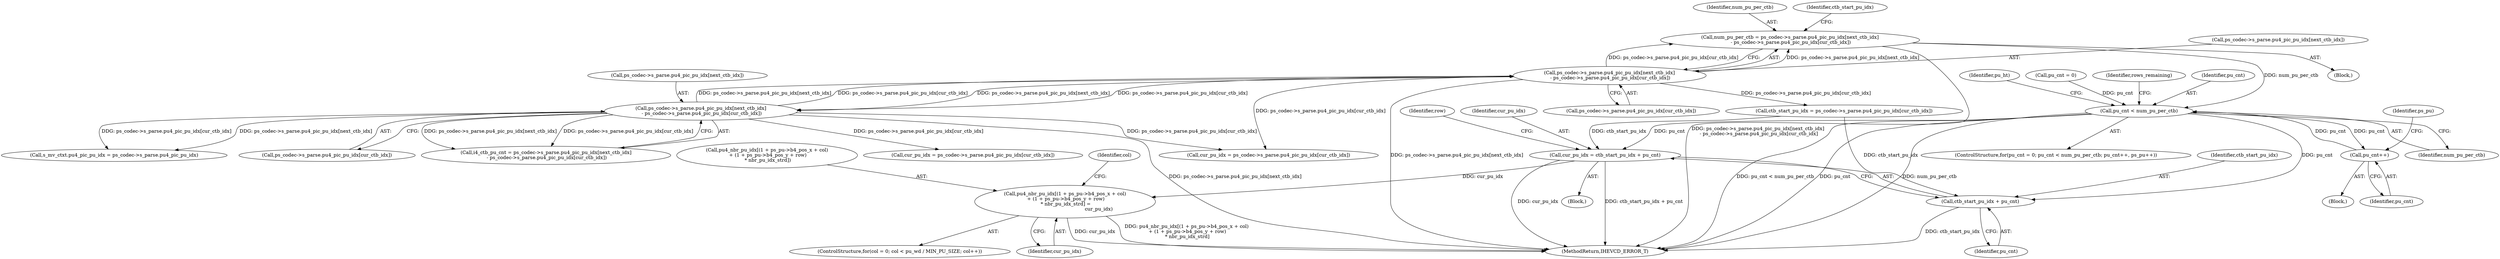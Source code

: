 digraph "0_Android_bcfc7124f6ef9f1ec128fb2e90de774a5b33d199_0@integer" {
"1003467" [label="(Call,num_pu_per_ctb = ps_codec->s_parse.pu4_pic_pu_idx[next_ctb_idx]\n - ps_codec->s_parse.pu4_pic_pu_idx[cur_ctb_idx])"];
"1003469" [label="(Call,ps_codec->s_parse.pu4_pic_pu_idx[next_ctb_idx]\n - ps_codec->s_parse.pu4_pic_pu_idx[cur_ctb_idx])"];
"1003157" [label="(Call,ps_codec->s_parse.pu4_pic_pu_idx[next_ctb_idx]\n - ps_codec->s_parse.pu4_pic_pu_idx[cur_ctb_idx])"];
"1003507" [label="(Call,pu_cnt < num_pu_per_ctb)"];
"1003511" [label="(Call,pu_cnt++)"];
"1003537" [label="(Call,cur_pu_idx = ctb_start_pu_idx + pu_cnt)"];
"1003564" [label="(Call,pu4_nbr_pu_idx[(1 + ps_pu->b4_pos_x + col)\n + (1 + ps_pu->b4_pos_y + row)\n * nbr_pu_idx_strd] =\n                                            cur_pu_idx)"];
"1003539" [label="(Call,ctb_start_pu_idx + pu_cnt)"];
"1005079" [label="(MethodReturn,IHEVCD_ERROR_T)"];
"1003467" [label="(Call,num_pu_per_ctb = ps_codec->s_parse.pu4_pic_pu_idx[next_ctb_idx]\n - ps_codec->s_parse.pu4_pic_pu_idx[cur_ctb_idx])"];
"1003468" [label="(Identifier,num_pu_per_ctb)"];
"1003469" [label="(Call,ps_codec->s_parse.pu4_pic_pu_idx[next_ctb_idx]\n - ps_codec->s_parse.pu4_pic_pu_idx[cur_ctb_idx])"];
"1003512" [label="(Identifier,pu_cnt)"];
"1003507" [label="(Call,pu_cnt < num_pu_per_ctb)"];
"1003470" [label="(Call,ps_codec->s_parse.pu4_pic_pu_idx[next_ctb_idx])"];
"1003274" [label="(Call,s_mv_ctxt.pu4_pic_pu_idx = ps_codec->s_parse.pu4_pic_pu_idx)"];
"1003544" [label="(Identifier,row)"];
"1003509" [label="(Identifier,num_pu_per_ctb)"];
"1003565" [label="(Call,pu4_nbr_pu_idx[(1 + ps_pu->b4_pos_x + col)\n + (1 + ps_pu->b4_pos_y + row)\n * nbr_pu_idx_strd])"];
"1003515" [label="(Block,)"];
"1003538" [label="(Identifier,cur_pu_idx)"];
"1003540" [label="(Identifier,ctb_start_pu_idx)"];
"1003510" [label="(Block,)"];
"1003519" [label="(Identifier,pu_ht)"];
"1003541" [label="(Identifier,pu_cnt)"];
"1003584" [label="(Identifier,cur_pu_idx)"];
"1003165" [label="(Call,ps_codec->s_parse.pu4_pic_pu_idx[cur_ctb_idx])"];
"1003504" [label="(Call,pu_cnt = 0)"];
"1003155" [label="(Call,i4_ctb_pu_cnt = ps_codec->s_parse.pu4_pic_pu_idx[next_ctb_idx]\n - ps_codec->s_parse.pu4_pic_pu_idx[cur_ctb_idx])"];
"1003743" [label="(Call,cur_pu_idx = ps_codec->s_parse.pu4_pic_pu_idx[cur_ctb_idx])"];
"1003588" [label="(Identifier,rows_remaining)"];
"1003485" [label="(Identifier,ctb_start_pu_idx)"];
"1003553" [label="(ControlStructure,for(col = 0; col < pu_wd / MIN_PU_SIZE; col++))"];
"1003539" [label="(Call,ctb_start_pu_idx + pu_cnt)"];
"1003157" [label="(Call,ps_codec->s_parse.pu4_pic_pu_idx[next_ctb_idx]\n - ps_codec->s_parse.pu4_pic_pu_idx[cur_ctb_idx])"];
"1003484" [label="(Call,ctb_start_pu_idx = ps_codec->s_parse.pu4_pic_pu_idx[cur_ctb_idx])"];
"1003514" [label="(Identifier,ps_pu)"];
"1003172" [label="(Call,cur_pu_idx = ps_codec->s_parse.pu4_pic_pu_idx[cur_ctb_idx])"];
"1003329" [label="(Block,)"];
"1003511" [label="(Call,pu_cnt++)"];
"1003537" [label="(Call,cur_pu_idx = ctb_start_pu_idx + pu_cnt)"];
"1003508" [label="(Identifier,pu_cnt)"];
"1003477" [label="(Call,ps_codec->s_parse.pu4_pic_pu_idx[cur_ctb_idx])"];
"1003503" [label="(ControlStructure,for(pu_cnt = 0; pu_cnt < num_pu_per_ctb; pu_cnt++, ps_pu++))"];
"1003563" [label="(Identifier,col)"];
"1003564" [label="(Call,pu4_nbr_pu_idx[(1 + ps_pu->b4_pos_x + col)\n + (1 + ps_pu->b4_pos_y + row)\n * nbr_pu_idx_strd] =\n                                            cur_pu_idx)"];
"1003158" [label="(Call,ps_codec->s_parse.pu4_pic_pu_idx[next_ctb_idx])"];
"1003467" -> "1003329"  [label="AST: "];
"1003467" -> "1003469"  [label="CFG: "];
"1003468" -> "1003467"  [label="AST: "];
"1003469" -> "1003467"  [label="AST: "];
"1003485" -> "1003467"  [label="CFG: "];
"1003467" -> "1005079"  [label="DDG: ps_codec->s_parse.pu4_pic_pu_idx[next_ctb_idx]\n - ps_codec->s_parse.pu4_pic_pu_idx[cur_ctb_idx]"];
"1003469" -> "1003467"  [label="DDG: ps_codec->s_parse.pu4_pic_pu_idx[next_ctb_idx]"];
"1003469" -> "1003467"  [label="DDG: ps_codec->s_parse.pu4_pic_pu_idx[cur_ctb_idx]"];
"1003467" -> "1003507"  [label="DDG: num_pu_per_ctb"];
"1003469" -> "1003477"  [label="CFG: "];
"1003470" -> "1003469"  [label="AST: "];
"1003477" -> "1003469"  [label="AST: "];
"1003469" -> "1005079"  [label="DDG: ps_codec->s_parse.pu4_pic_pu_idx[next_ctb_idx]"];
"1003469" -> "1003157"  [label="DDG: ps_codec->s_parse.pu4_pic_pu_idx[next_ctb_idx]"];
"1003469" -> "1003157"  [label="DDG: ps_codec->s_parse.pu4_pic_pu_idx[cur_ctb_idx]"];
"1003157" -> "1003469"  [label="DDG: ps_codec->s_parse.pu4_pic_pu_idx[next_ctb_idx]"];
"1003157" -> "1003469"  [label="DDG: ps_codec->s_parse.pu4_pic_pu_idx[cur_ctb_idx]"];
"1003469" -> "1003484"  [label="DDG: ps_codec->s_parse.pu4_pic_pu_idx[cur_ctb_idx]"];
"1003469" -> "1003743"  [label="DDG: ps_codec->s_parse.pu4_pic_pu_idx[cur_ctb_idx]"];
"1003157" -> "1003155"  [label="AST: "];
"1003157" -> "1003165"  [label="CFG: "];
"1003158" -> "1003157"  [label="AST: "];
"1003165" -> "1003157"  [label="AST: "];
"1003155" -> "1003157"  [label="CFG: "];
"1003157" -> "1005079"  [label="DDG: ps_codec->s_parse.pu4_pic_pu_idx[next_ctb_idx]"];
"1003157" -> "1003155"  [label="DDG: ps_codec->s_parse.pu4_pic_pu_idx[next_ctb_idx]"];
"1003157" -> "1003155"  [label="DDG: ps_codec->s_parse.pu4_pic_pu_idx[cur_ctb_idx]"];
"1003157" -> "1003172"  [label="DDG: ps_codec->s_parse.pu4_pic_pu_idx[cur_ctb_idx]"];
"1003157" -> "1003274"  [label="DDG: ps_codec->s_parse.pu4_pic_pu_idx[next_ctb_idx]"];
"1003157" -> "1003274"  [label="DDG: ps_codec->s_parse.pu4_pic_pu_idx[cur_ctb_idx]"];
"1003157" -> "1003743"  [label="DDG: ps_codec->s_parse.pu4_pic_pu_idx[cur_ctb_idx]"];
"1003507" -> "1003503"  [label="AST: "];
"1003507" -> "1003509"  [label="CFG: "];
"1003508" -> "1003507"  [label="AST: "];
"1003509" -> "1003507"  [label="AST: "];
"1003519" -> "1003507"  [label="CFG: "];
"1003588" -> "1003507"  [label="CFG: "];
"1003507" -> "1005079"  [label="DDG: pu_cnt < num_pu_per_ctb"];
"1003507" -> "1005079"  [label="DDG: pu_cnt"];
"1003507" -> "1005079"  [label="DDG: num_pu_per_ctb"];
"1003504" -> "1003507"  [label="DDG: pu_cnt"];
"1003511" -> "1003507"  [label="DDG: pu_cnt"];
"1003507" -> "1003511"  [label="DDG: pu_cnt"];
"1003507" -> "1003537"  [label="DDG: pu_cnt"];
"1003507" -> "1003539"  [label="DDG: pu_cnt"];
"1003511" -> "1003510"  [label="AST: "];
"1003511" -> "1003512"  [label="CFG: "];
"1003512" -> "1003511"  [label="AST: "];
"1003514" -> "1003511"  [label="CFG: "];
"1003537" -> "1003515"  [label="AST: "];
"1003537" -> "1003539"  [label="CFG: "];
"1003538" -> "1003537"  [label="AST: "];
"1003539" -> "1003537"  [label="AST: "];
"1003544" -> "1003537"  [label="CFG: "];
"1003537" -> "1005079"  [label="DDG: ctb_start_pu_idx + pu_cnt"];
"1003537" -> "1005079"  [label="DDG: cur_pu_idx"];
"1003484" -> "1003537"  [label="DDG: ctb_start_pu_idx"];
"1003537" -> "1003564"  [label="DDG: cur_pu_idx"];
"1003564" -> "1003553"  [label="AST: "];
"1003564" -> "1003584"  [label="CFG: "];
"1003565" -> "1003564"  [label="AST: "];
"1003584" -> "1003564"  [label="AST: "];
"1003563" -> "1003564"  [label="CFG: "];
"1003564" -> "1005079"  [label="DDG: pu4_nbr_pu_idx[(1 + ps_pu->b4_pos_x + col)\n + (1 + ps_pu->b4_pos_y + row)\n * nbr_pu_idx_strd]"];
"1003564" -> "1005079"  [label="DDG: cur_pu_idx"];
"1003539" -> "1003541"  [label="CFG: "];
"1003540" -> "1003539"  [label="AST: "];
"1003541" -> "1003539"  [label="AST: "];
"1003539" -> "1005079"  [label="DDG: ctb_start_pu_idx"];
"1003484" -> "1003539"  [label="DDG: ctb_start_pu_idx"];
}
